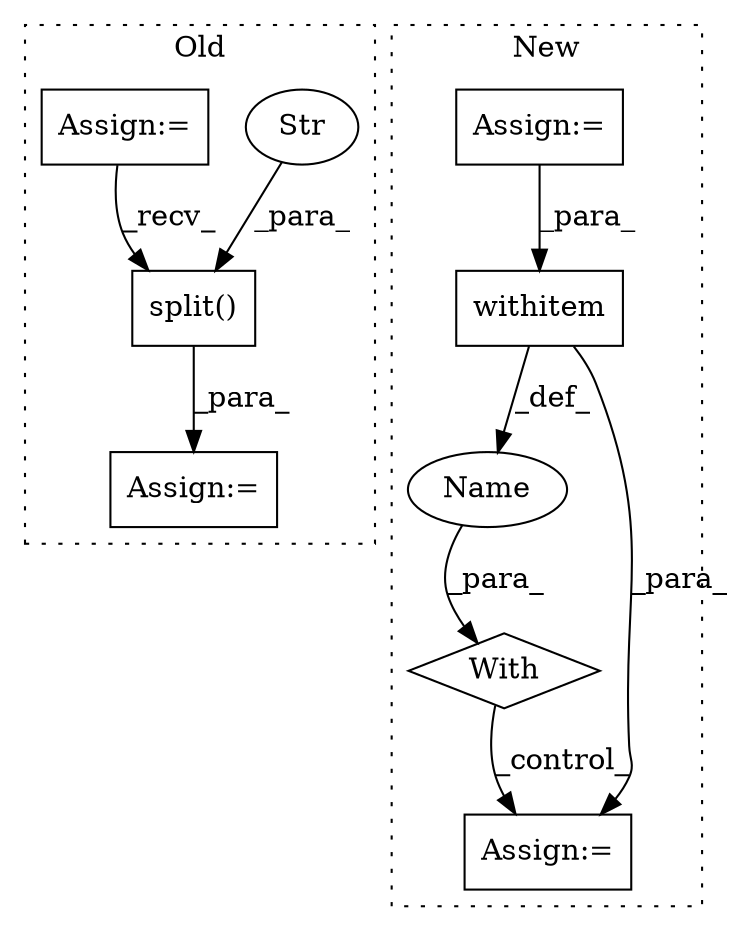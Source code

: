 digraph G {
subgraph cluster0 {
1 [label="split()" a="75" s="168,190" l="18,1" shape="box"];
4 [label="Str" a="66" s="186" l="4" shape="ellipse"];
5 [label="Assign:=" a="68" s="165" l="3" shape="box"];
9 [label="Assign:=" a="68" s="137" l="3" shape="box"];
label = "Old";
style="dotted";
}
subgraph cluster1 {
2 [label="withitem" a="49" s="414" l="4" shape="box"];
3 [label="With" a="39" s="409,418" l="5,26" shape="diamond"];
6 [label="Name" a="87" s="433" l="1" shape="ellipse"];
7 [label="Assign:=" a="68" s="449" l="3" shape="box"];
8 [label="Assign:=" a="68" s="379" l="3" shape="box"];
label = "New";
style="dotted";
}
1 -> 5 [label="_para_"];
2 -> 7 [label="_para_"];
2 -> 6 [label="_def_"];
3 -> 7 [label="_control_"];
4 -> 1 [label="_para_"];
6 -> 3 [label="_para_"];
8 -> 2 [label="_para_"];
9 -> 1 [label="_recv_"];
}